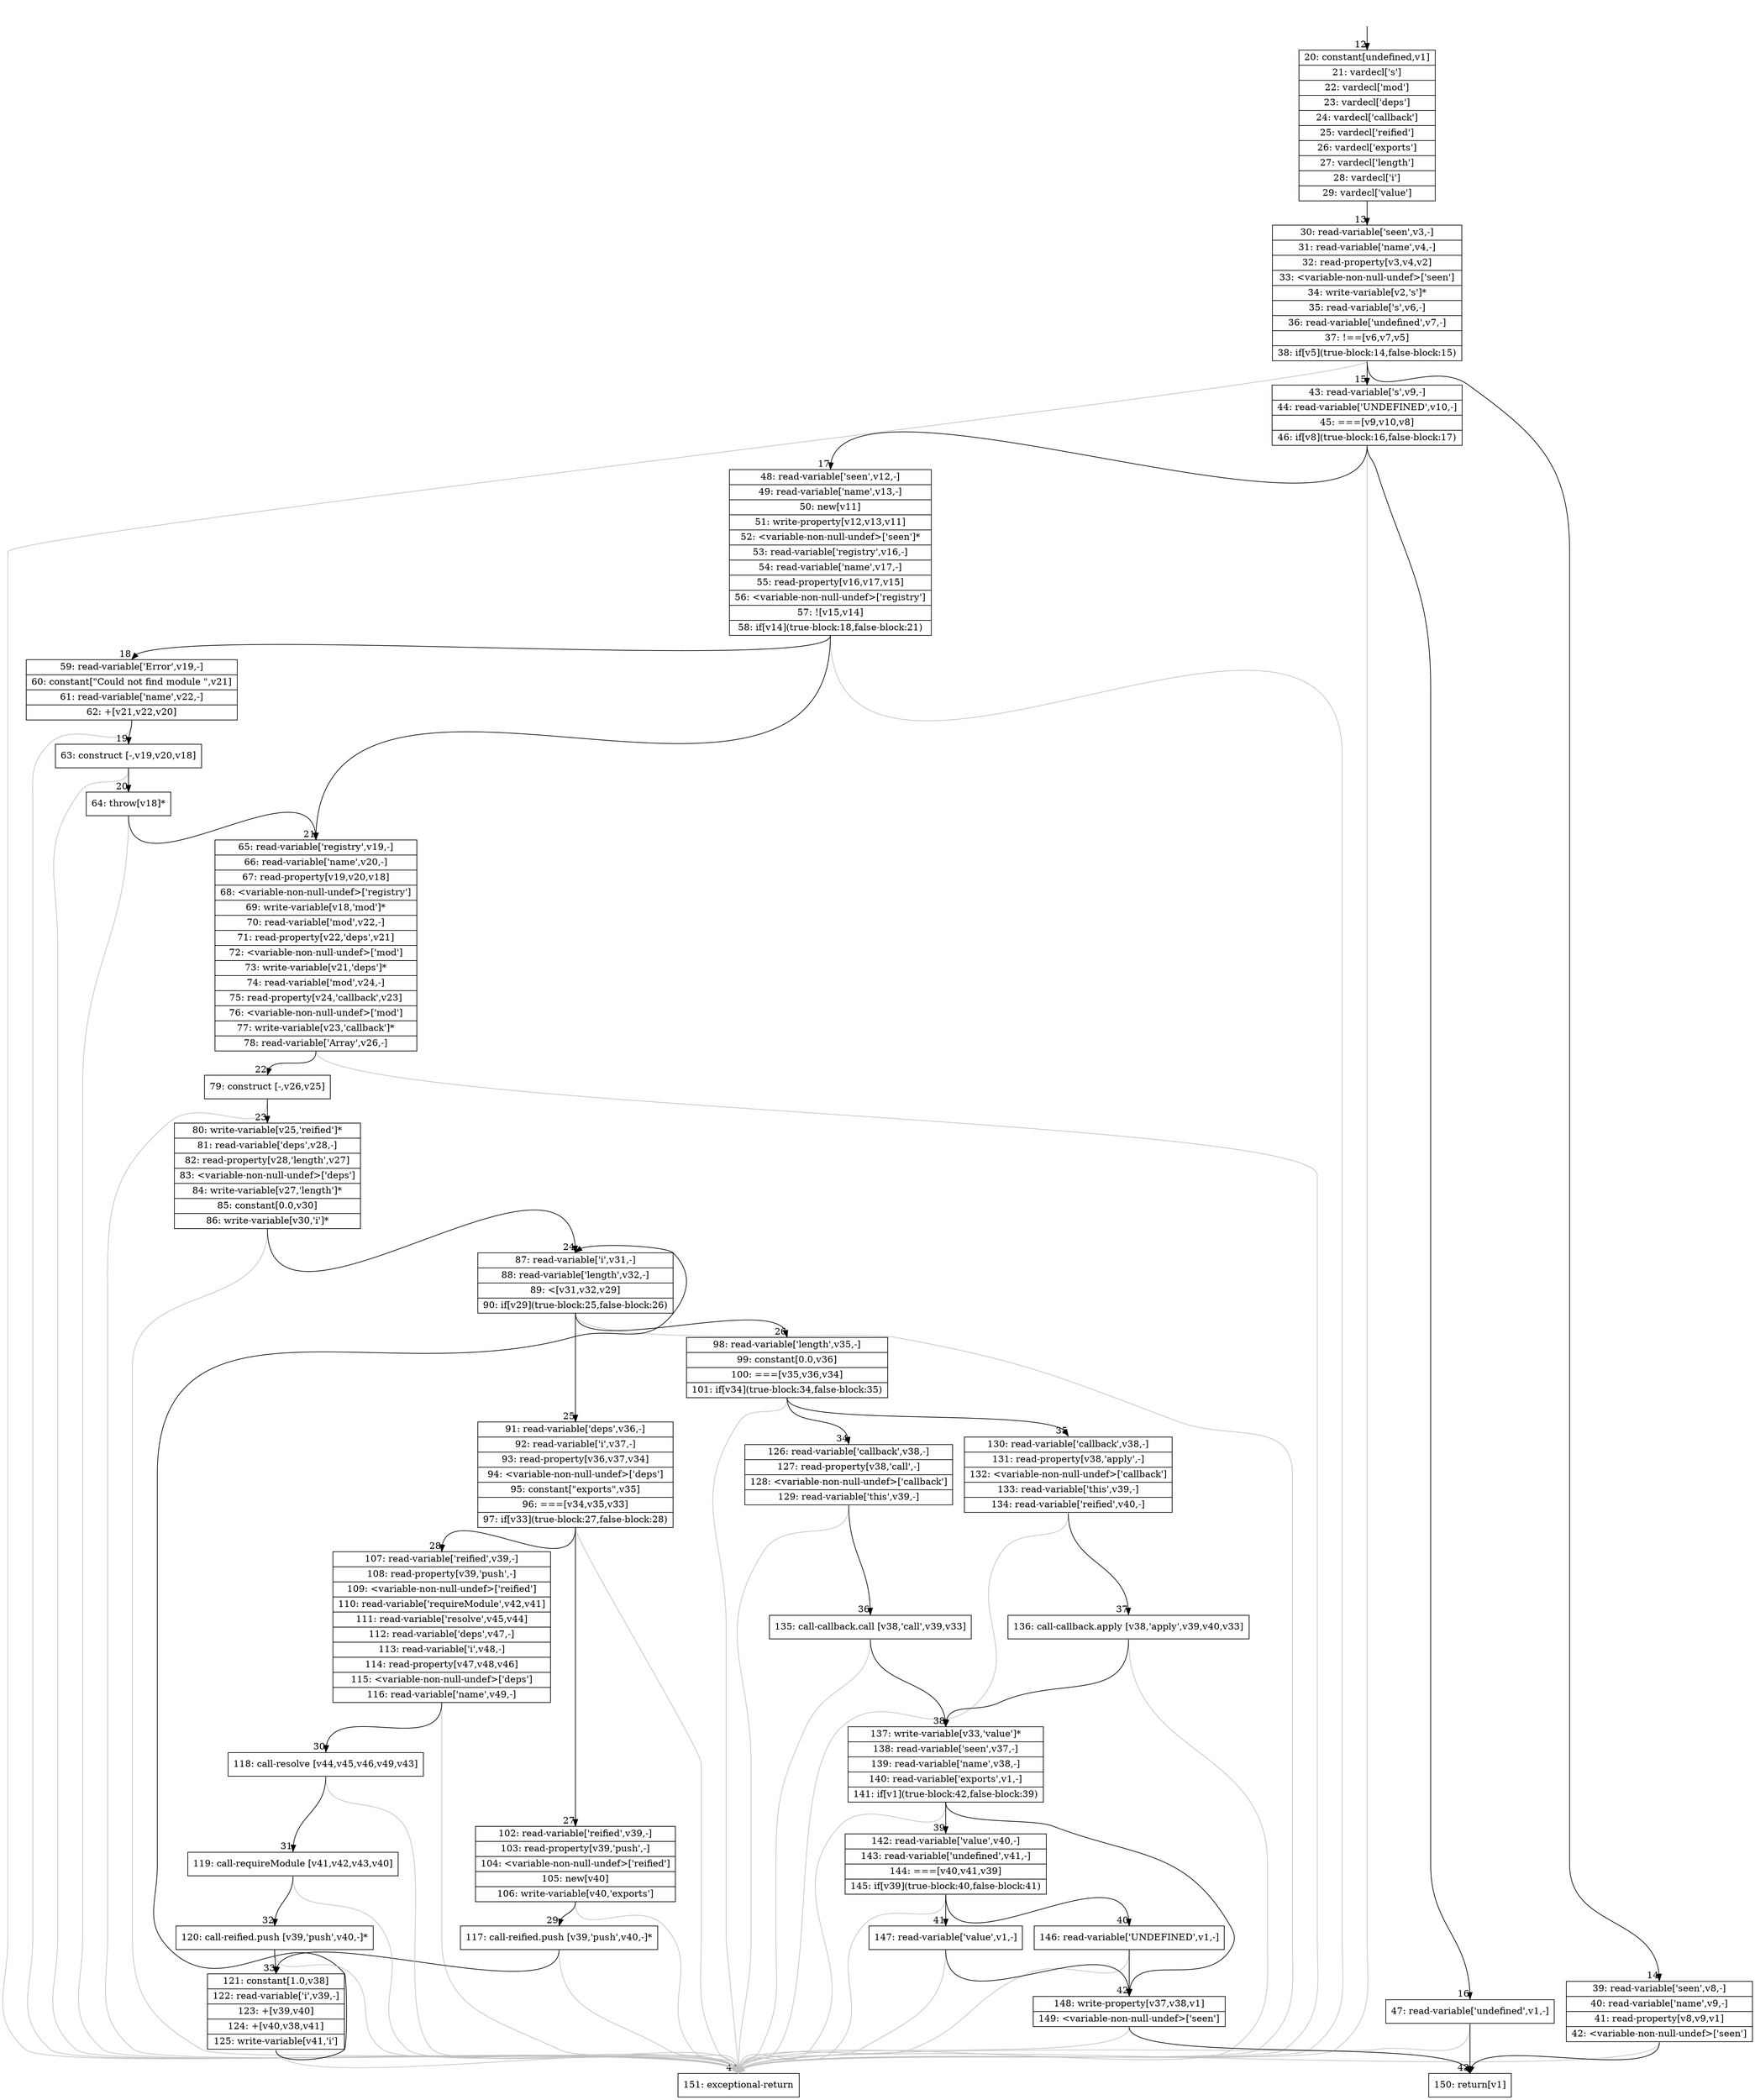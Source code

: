 digraph {
rankdir="TD"
BB_entry5[shape=none,label=""];
BB_entry5 -> BB12 [tailport=s, headport=n, headlabel="    12"]
BB12 [shape=record label="{20: constant[undefined,v1]|21: vardecl['s']|22: vardecl['mod']|23: vardecl['deps']|24: vardecl['callback']|25: vardecl['reified']|26: vardecl['exports']|27: vardecl['length']|28: vardecl['i']|29: vardecl['value']}" ] 
BB12 -> BB13 [tailport=s, headport=n, headlabel="      13"]
BB13 [shape=record label="{30: read-variable['seen',v3,-]|31: read-variable['name',v4,-]|32: read-property[v3,v4,v2]|33: \<variable-non-null-undef\>['seen']|34: write-variable[v2,'s']*|35: read-variable['s',v6,-]|36: read-variable['undefined',v7,-]|37: !==[v6,v7,v5]|38: if[v5](true-block:14,false-block:15)}" ] 
BB13 -> BB14 [tailport=s, headport=n, headlabel="      14"]
BB13 -> BB15 [tailport=s, headport=n, headlabel="      15"]
BB13 -> BB44 [tailport=s, headport=n, color=gray, headlabel="      44"]
BB14 [shape=record label="{39: read-variable['seen',v8,-]|40: read-variable['name',v9,-]|41: read-property[v8,v9,v1]|42: \<variable-non-null-undef\>['seen']}" ] 
BB14 -> BB43 [tailport=s, headport=n, headlabel="      43"]
BB14 -> BB44 [tailport=s, headport=n, color=gray]
BB15 [shape=record label="{43: read-variable['s',v9,-]|44: read-variable['UNDEFINED',v10,-]|45: ===[v9,v10,v8]|46: if[v8](true-block:16,false-block:17)}" ] 
BB15 -> BB16 [tailport=s, headport=n, headlabel="      16"]
BB15 -> BB17 [tailport=s, headport=n, headlabel="      17"]
BB15 -> BB44 [tailport=s, headport=n, color=gray]
BB16 [shape=record label="{47: read-variable['undefined',v1,-]}" ] 
BB16 -> BB43 [tailport=s, headport=n]
BB16 -> BB44 [tailport=s, headport=n, color=gray]
BB17 [shape=record label="{48: read-variable['seen',v12,-]|49: read-variable['name',v13,-]|50: new[v11]|51: write-property[v12,v13,v11]|52: \<variable-non-null-undef\>['seen']*|53: read-variable['registry',v16,-]|54: read-variable['name',v17,-]|55: read-property[v16,v17,v15]|56: \<variable-non-null-undef\>['registry']|57: ![v15,v14]|58: if[v14](true-block:18,false-block:21)}" ] 
BB17 -> BB18 [tailport=s, headport=n, headlabel="      18"]
BB17 -> BB21 [tailport=s, headport=n, headlabel="      21"]
BB17 -> BB44 [tailport=s, headport=n, color=gray]
BB18 [shape=record label="{59: read-variable['Error',v19,-]|60: constant[\"Could not find module \",v21]|61: read-variable['name',v22,-]|62: +[v21,v22,v20]}" ] 
BB18 -> BB19 [tailport=s, headport=n, headlabel="      19"]
BB18 -> BB44 [tailport=s, headport=n, color=gray]
BB19 [shape=record label="{63: construct [-,v19,v20,v18]}" ] 
BB19 -> BB20 [tailport=s, headport=n, headlabel="      20"]
BB19 -> BB44 [tailport=s, headport=n, color=gray]
BB20 [shape=record label="{64: throw[v18]*}" ] 
BB20 -> BB21 [tailport=s, headport=n]
BB20 -> BB44 [tailport=s, headport=n, color=gray]
BB21 [shape=record label="{65: read-variable['registry',v19,-]|66: read-variable['name',v20,-]|67: read-property[v19,v20,v18]|68: \<variable-non-null-undef\>['registry']|69: write-variable[v18,'mod']*|70: read-variable['mod',v22,-]|71: read-property[v22,'deps',v21]|72: \<variable-non-null-undef\>['mod']|73: write-variable[v21,'deps']*|74: read-variable['mod',v24,-]|75: read-property[v24,'callback',v23]|76: \<variable-non-null-undef\>['mod']|77: write-variable[v23,'callback']*|78: read-variable['Array',v26,-]}" ] 
BB21 -> BB22 [tailport=s, headport=n, headlabel="      22"]
BB21 -> BB44 [tailport=s, headport=n, color=gray]
BB22 [shape=record label="{79: construct [-,v26,v25]}" ] 
BB22 -> BB23 [tailport=s, headport=n, headlabel="      23"]
BB22 -> BB44 [tailport=s, headport=n, color=gray]
BB23 [shape=record label="{80: write-variable[v25,'reified']*|81: read-variable['deps',v28,-]|82: read-property[v28,'length',v27]|83: \<variable-non-null-undef\>['deps']|84: write-variable[v27,'length']*|85: constant[0.0,v30]|86: write-variable[v30,'i']*}" ] 
BB23 -> BB24 [tailport=s, headport=n, headlabel="      24"]
BB23 -> BB44 [tailport=s, headport=n, color=gray]
BB24 [shape=record label="{87: read-variable['i',v31,-]|88: read-variable['length',v32,-]|89: \<[v31,v32,v29]|90: if[v29](true-block:25,false-block:26)}" ] 
BB24 -> BB25 [tailport=s, headport=n, headlabel="      25"]
BB24 -> BB26 [tailport=s, headport=n, headlabel="      26"]
BB24 -> BB44 [tailport=s, headport=n, color=gray]
BB25 [shape=record label="{91: read-variable['deps',v36,-]|92: read-variable['i',v37,-]|93: read-property[v36,v37,v34]|94: \<variable-non-null-undef\>['deps']|95: constant[\"exports\",v35]|96: ===[v34,v35,v33]|97: if[v33](true-block:27,false-block:28)}" ] 
BB25 -> BB27 [tailport=s, headport=n, headlabel="      27"]
BB25 -> BB28 [tailport=s, headport=n, headlabel="      28"]
BB25 -> BB44 [tailport=s, headport=n, color=gray]
BB26 [shape=record label="{98: read-variable['length',v35,-]|99: constant[0.0,v36]|100: ===[v35,v36,v34]|101: if[v34](true-block:34,false-block:35)}" ] 
BB26 -> BB34 [tailport=s, headport=n, headlabel="      34"]
BB26 -> BB35 [tailport=s, headport=n, headlabel="      35"]
BB26 -> BB44 [tailport=s, headport=n, color=gray]
BB27 [shape=record label="{102: read-variable['reified',v39,-]|103: read-property[v39,'push',-]|104: \<variable-non-null-undef\>['reified']|105: new[v40]|106: write-variable[v40,'exports']}" ] 
BB27 -> BB29 [tailport=s, headport=n, headlabel="      29"]
BB27 -> BB44 [tailport=s, headport=n, color=gray]
BB28 [shape=record label="{107: read-variable['reified',v39,-]|108: read-property[v39,'push',-]|109: \<variable-non-null-undef\>['reified']|110: read-variable['requireModule',v42,v41]|111: read-variable['resolve',v45,v44]|112: read-variable['deps',v47,-]|113: read-variable['i',v48,-]|114: read-property[v47,v48,v46]|115: \<variable-non-null-undef\>['deps']|116: read-variable['name',v49,-]}" ] 
BB28 -> BB30 [tailport=s, headport=n, headlabel="      30"]
BB28 -> BB44 [tailport=s, headport=n, color=gray]
BB29 [shape=record label="{117: call-reified.push [v39,'push',v40,-]*}" ] 
BB29 -> BB33 [tailport=s, headport=n, headlabel="      33"]
BB29 -> BB44 [tailport=s, headport=n, color=gray]
BB30 [shape=record label="{118: call-resolve [v44,v45,v46,v49,v43]}" ] 
BB30 -> BB31 [tailport=s, headport=n, headlabel="      31"]
BB30 -> BB44 [tailport=s, headport=n, color=gray]
BB31 [shape=record label="{119: call-requireModule [v41,v42,v43,v40]}" ] 
BB31 -> BB32 [tailport=s, headport=n, headlabel="      32"]
BB31 -> BB44 [tailport=s, headport=n, color=gray]
BB32 [shape=record label="{120: call-reified.push [v39,'push',v40,-]*}" ] 
BB32 -> BB33 [tailport=s, headport=n]
BB32 -> BB44 [tailport=s, headport=n, color=gray]
BB33 [shape=record label="{121: constant[1.0,v38]|122: read-variable['i',v39,-]|123: +[v39,v40]|124: +[v40,v38,v41]|125: write-variable[v41,'i']}" ] 
BB33 -> BB24 [tailport=s, headport=n]
BB33 -> BB44 [tailport=s, headport=n, color=gray]
BB34 [shape=record label="{126: read-variable['callback',v38,-]|127: read-property[v38,'call',-]|128: \<variable-non-null-undef\>['callback']|129: read-variable['this',v39,-]}" ] 
BB34 -> BB36 [tailport=s, headport=n, headlabel="      36"]
BB34 -> BB44 [tailport=s, headport=n, color=gray]
BB35 [shape=record label="{130: read-variable['callback',v38,-]|131: read-property[v38,'apply',-]|132: \<variable-non-null-undef\>['callback']|133: read-variable['this',v39,-]|134: read-variable['reified',v40,-]}" ] 
BB35 -> BB37 [tailport=s, headport=n, headlabel="      37"]
BB35 -> BB44 [tailport=s, headport=n, color=gray]
BB36 [shape=record label="{135: call-callback.call [v38,'call',v39,v33]}" ] 
BB36 -> BB38 [tailport=s, headport=n, headlabel="      38"]
BB36 -> BB44 [tailport=s, headport=n, color=gray]
BB37 [shape=record label="{136: call-callback.apply [v38,'apply',v39,v40,v33]}" ] 
BB37 -> BB38 [tailport=s, headport=n]
BB37 -> BB44 [tailport=s, headport=n, color=gray]
BB38 [shape=record label="{137: write-variable[v33,'value']*|138: read-variable['seen',v37,-]|139: read-variable['name',v38,-]|140: read-variable['exports',v1,-]|141: if[v1](true-block:42,false-block:39)}" ] 
BB38 -> BB42 [tailport=s, headport=n, headlabel="      42"]
BB38 -> BB39 [tailport=s, headport=n, headlabel="      39"]
BB38 -> BB44 [tailport=s, headport=n, color=gray]
BB39 [shape=record label="{142: read-variable['value',v40,-]|143: read-variable['undefined',v41,-]|144: ===[v40,v41,v39]|145: if[v39](true-block:40,false-block:41)}" ] 
BB39 -> BB40 [tailport=s, headport=n, headlabel="      40"]
BB39 -> BB41 [tailport=s, headport=n, headlabel="      41"]
BB39 -> BB44 [tailport=s, headport=n, color=gray]
BB40 [shape=record label="{146: read-variable['UNDEFINED',v1,-]}" ] 
BB40 -> BB42 [tailport=s, headport=n]
BB40 -> BB44 [tailport=s, headport=n, color=gray]
BB41 [shape=record label="{147: read-variable['value',v1,-]}" ] 
BB41 -> BB42 [tailport=s, headport=n]
BB41 -> BB44 [tailport=s, headport=n, color=gray]
BB42 [shape=record label="{148: write-property[v37,v38,v1]|149: \<variable-non-null-undef\>['seen']}" ] 
BB42 -> BB43 [tailport=s, headport=n]
BB42 -> BB44 [tailport=s, headport=n, color=gray]
BB43 [shape=record label="{150: return[v1]}" ] 
BB44 [shape=record label="{151: exceptional-return}" ] 
//#$~ 55
}
